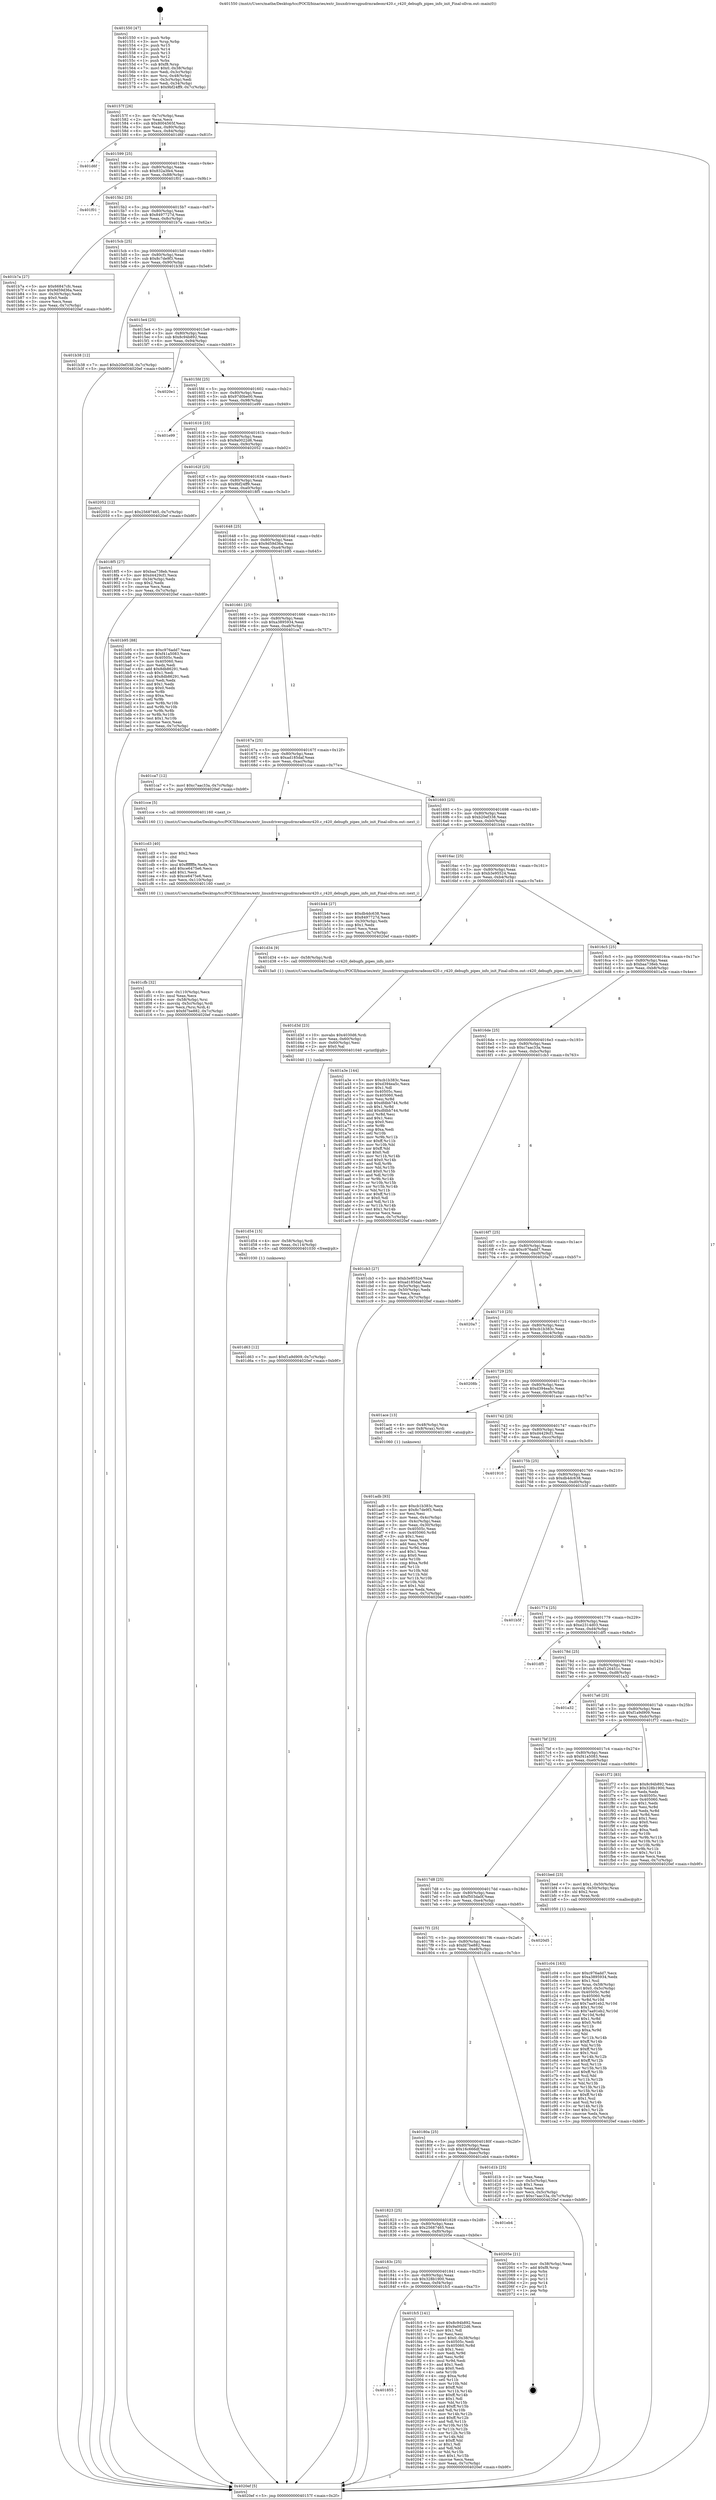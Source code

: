 digraph "0x401550" {
  label = "0x401550 (/mnt/c/Users/mathe/Desktop/tcc/POCII/binaries/extr_linuxdriversgpudrmradeonr420.c_r420_debugfs_pipes_info_init_Final-ollvm.out::main(0))"
  labelloc = "t"
  node[shape=record]

  Entry [label="",width=0.3,height=0.3,shape=circle,fillcolor=black,style=filled]
  "0x40157f" [label="{
     0x40157f [26]\l
     | [instrs]\l
     &nbsp;&nbsp;0x40157f \<+3\>: mov -0x7c(%rbp),%eax\l
     &nbsp;&nbsp;0x401582 \<+2\>: mov %eax,%ecx\l
     &nbsp;&nbsp;0x401584 \<+6\>: sub $0x8004565f,%ecx\l
     &nbsp;&nbsp;0x40158a \<+3\>: mov %eax,-0x80(%rbp)\l
     &nbsp;&nbsp;0x40158d \<+6\>: mov %ecx,-0x84(%rbp)\l
     &nbsp;&nbsp;0x401593 \<+6\>: je 0000000000401d6f \<main+0x81f\>\l
  }"]
  "0x401d6f" [label="{
     0x401d6f\l
  }", style=dashed]
  "0x401599" [label="{
     0x401599 [25]\l
     | [instrs]\l
     &nbsp;&nbsp;0x401599 \<+5\>: jmp 000000000040159e \<main+0x4e\>\l
     &nbsp;&nbsp;0x40159e \<+3\>: mov -0x80(%rbp),%eax\l
     &nbsp;&nbsp;0x4015a1 \<+5\>: sub $0x832a3fe4,%eax\l
     &nbsp;&nbsp;0x4015a6 \<+6\>: mov %eax,-0x88(%rbp)\l
     &nbsp;&nbsp;0x4015ac \<+6\>: je 0000000000401f01 \<main+0x9b1\>\l
  }"]
  Exit [label="",width=0.3,height=0.3,shape=circle,fillcolor=black,style=filled,peripheries=2]
  "0x401f01" [label="{
     0x401f01\l
  }", style=dashed]
  "0x4015b2" [label="{
     0x4015b2 [25]\l
     | [instrs]\l
     &nbsp;&nbsp;0x4015b2 \<+5\>: jmp 00000000004015b7 \<main+0x67\>\l
     &nbsp;&nbsp;0x4015b7 \<+3\>: mov -0x80(%rbp),%eax\l
     &nbsp;&nbsp;0x4015ba \<+5\>: sub $0x8497727d,%eax\l
     &nbsp;&nbsp;0x4015bf \<+6\>: mov %eax,-0x8c(%rbp)\l
     &nbsp;&nbsp;0x4015c5 \<+6\>: je 0000000000401b7a \<main+0x62a\>\l
  }"]
  "0x401855" [label="{
     0x401855\l
  }", style=dashed]
  "0x401b7a" [label="{
     0x401b7a [27]\l
     | [instrs]\l
     &nbsp;&nbsp;0x401b7a \<+5\>: mov $0x66847cfc,%eax\l
     &nbsp;&nbsp;0x401b7f \<+5\>: mov $0x9d59d36a,%ecx\l
     &nbsp;&nbsp;0x401b84 \<+3\>: mov -0x30(%rbp),%edx\l
     &nbsp;&nbsp;0x401b87 \<+3\>: cmp $0x0,%edx\l
     &nbsp;&nbsp;0x401b8a \<+3\>: cmove %ecx,%eax\l
     &nbsp;&nbsp;0x401b8d \<+3\>: mov %eax,-0x7c(%rbp)\l
     &nbsp;&nbsp;0x401b90 \<+5\>: jmp 00000000004020ef \<main+0xb9f\>\l
  }"]
  "0x4015cb" [label="{
     0x4015cb [25]\l
     | [instrs]\l
     &nbsp;&nbsp;0x4015cb \<+5\>: jmp 00000000004015d0 \<main+0x80\>\l
     &nbsp;&nbsp;0x4015d0 \<+3\>: mov -0x80(%rbp),%eax\l
     &nbsp;&nbsp;0x4015d3 \<+5\>: sub $0x8c7de9f3,%eax\l
     &nbsp;&nbsp;0x4015d8 \<+6\>: mov %eax,-0x90(%rbp)\l
     &nbsp;&nbsp;0x4015de \<+6\>: je 0000000000401b38 \<main+0x5e8\>\l
  }"]
  "0x401fc5" [label="{
     0x401fc5 [141]\l
     | [instrs]\l
     &nbsp;&nbsp;0x401fc5 \<+5\>: mov $0x8c94b892,%eax\l
     &nbsp;&nbsp;0x401fca \<+5\>: mov $0x9a0022d6,%ecx\l
     &nbsp;&nbsp;0x401fcf \<+2\>: mov $0x1,%dl\l
     &nbsp;&nbsp;0x401fd1 \<+2\>: xor %esi,%esi\l
     &nbsp;&nbsp;0x401fd3 \<+7\>: movl $0x0,-0x38(%rbp)\l
     &nbsp;&nbsp;0x401fda \<+7\>: mov 0x40505c,%edi\l
     &nbsp;&nbsp;0x401fe1 \<+8\>: mov 0x405060,%r8d\l
     &nbsp;&nbsp;0x401fe9 \<+3\>: sub $0x1,%esi\l
     &nbsp;&nbsp;0x401fec \<+3\>: mov %edi,%r9d\l
     &nbsp;&nbsp;0x401fef \<+3\>: add %esi,%r9d\l
     &nbsp;&nbsp;0x401ff2 \<+4\>: imul %r9d,%edi\l
     &nbsp;&nbsp;0x401ff6 \<+3\>: and $0x1,%edi\l
     &nbsp;&nbsp;0x401ff9 \<+3\>: cmp $0x0,%edi\l
     &nbsp;&nbsp;0x401ffc \<+4\>: sete %r10b\l
     &nbsp;&nbsp;0x402000 \<+4\>: cmp $0xa,%r8d\l
     &nbsp;&nbsp;0x402004 \<+4\>: setl %r11b\l
     &nbsp;&nbsp;0x402008 \<+3\>: mov %r10b,%bl\l
     &nbsp;&nbsp;0x40200b \<+3\>: xor $0xff,%bl\l
     &nbsp;&nbsp;0x40200e \<+3\>: mov %r11b,%r14b\l
     &nbsp;&nbsp;0x402011 \<+4\>: xor $0xff,%r14b\l
     &nbsp;&nbsp;0x402015 \<+3\>: xor $0x1,%dl\l
     &nbsp;&nbsp;0x402018 \<+3\>: mov %bl,%r15b\l
     &nbsp;&nbsp;0x40201b \<+4\>: and $0xff,%r15b\l
     &nbsp;&nbsp;0x40201f \<+3\>: and %dl,%r10b\l
     &nbsp;&nbsp;0x402022 \<+3\>: mov %r14b,%r12b\l
     &nbsp;&nbsp;0x402025 \<+4\>: and $0xff,%r12b\l
     &nbsp;&nbsp;0x402029 \<+3\>: and %dl,%r11b\l
     &nbsp;&nbsp;0x40202c \<+3\>: or %r10b,%r15b\l
     &nbsp;&nbsp;0x40202f \<+3\>: or %r11b,%r12b\l
     &nbsp;&nbsp;0x402032 \<+3\>: xor %r12b,%r15b\l
     &nbsp;&nbsp;0x402035 \<+3\>: or %r14b,%bl\l
     &nbsp;&nbsp;0x402038 \<+3\>: xor $0xff,%bl\l
     &nbsp;&nbsp;0x40203b \<+3\>: or $0x1,%dl\l
     &nbsp;&nbsp;0x40203e \<+2\>: and %dl,%bl\l
     &nbsp;&nbsp;0x402040 \<+3\>: or %bl,%r15b\l
     &nbsp;&nbsp;0x402043 \<+4\>: test $0x1,%r15b\l
     &nbsp;&nbsp;0x402047 \<+3\>: cmovne %ecx,%eax\l
     &nbsp;&nbsp;0x40204a \<+3\>: mov %eax,-0x7c(%rbp)\l
     &nbsp;&nbsp;0x40204d \<+5\>: jmp 00000000004020ef \<main+0xb9f\>\l
  }"]
  "0x401b38" [label="{
     0x401b38 [12]\l
     | [instrs]\l
     &nbsp;&nbsp;0x401b38 \<+7\>: movl $0xb20ef338,-0x7c(%rbp)\l
     &nbsp;&nbsp;0x401b3f \<+5\>: jmp 00000000004020ef \<main+0xb9f\>\l
  }"]
  "0x4015e4" [label="{
     0x4015e4 [25]\l
     | [instrs]\l
     &nbsp;&nbsp;0x4015e4 \<+5\>: jmp 00000000004015e9 \<main+0x99\>\l
     &nbsp;&nbsp;0x4015e9 \<+3\>: mov -0x80(%rbp),%eax\l
     &nbsp;&nbsp;0x4015ec \<+5\>: sub $0x8c94b892,%eax\l
     &nbsp;&nbsp;0x4015f1 \<+6\>: mov %eax,-0x94(%rbp)\l
     &nbsp;&nbsp;0x4015f7 \<+6\>: je 00000000004020e1 \<main+0xb91\>\l
  }"]
  "0x40183c" [label="{
     0x40183c [25]\l
     | [instrs]\l
     &nbsp;&nbsp;0x40183c \<+5\>: jmp 0000000000401841 \<main+0x2f1\>\l
     &nbsp;&nbsp;0x401841 \<+3\>: mov -0x80(%rbp),%eax\l
     &nbsp;&nbsp;0x401844 \<+5\>: sub $0x328b1900,%eax\l
     &nbsp;&nbsp;0x401849 \<+6\>: mov %eax,-0xf4(%rbp)\l
     &nbsp;&nbsp;0x40184f \<+6\>: je 0000000000401fc5 \<main+0xa75\>\l
  }"]
  "0x4020e1" [label="{
     0x4020e1\l
  }", style=dashed]
  "0x4015fd" [label="{
     0x4015fd [25]\l
     | [instrs]\l
     &nbsp;&nbsp;0x4015fd \<+5\>: jmp 0000000000401602 \<main+0xb2\>\l
     &nbsp;&nbsp;0x401602 \<+3\>: mov -0x80(%rbp),%eax\l
     &nbsp;&nbsp;0x401605 \<+5\>: sub $0x97d0be00,%eax\l
     &nbsp;&nbsp;0x40160a \<+6\>: mov %eax,-0x98(%rbp)\l
     &nbsp;&nbsp;0x401610 \<+6\>: je 0000000000401e99 \<main+0x949\>\l
  }"]
  "0x40205e" [label="{
     0x40205e [21]\l
     | [instrs]\l
     &nbsp;&nbsp;0x40205e \<+3\>: mov -0x38(%rbp),%eax\l
     &nbsp;&nbsp;0x402061 \<+7\>: add $0xf8,%rsp\l
     &nbsp;&nbsp;0x402068 \<+1\>: pop %rbx\l
     &nbsp;&nbsp;0x402069 \<+2\>: pop %r12\l
     &nbsp;&nbsp;0x40206b \<+2\>: pop %r13\l
     &nbsp;&nbsp;0x40206d \<+2\>: pop %r14\l
     &nbsp;&nbsp;0x40206f \<+2\>: pop %r15\l
     &nbsp;&nbsp;0x402071 \<+1\>: pop %rbp\l
     &nbsp;&nbsp;0x402072 \<+1\>: ret\l
  }"]
  "0x401e99" [label="{
     0x401e99\l
  }", style=dashed]
  "0x401616" [label="{
     0x401616 [25]\l
     | [instrs]\l
     &nbsp;&nbsp;0x401616 \<+5\>: jmp 000000000040161b \<main+0xcb\>\l
     &nbsp;&nbsp;0x40161b \<+3\>: mov -0x80(%rbp),%eax\l
     &nbsp;&nbsp;0x40161e \<+5\>: sub $0x9a0022d6,%eax\l
     &nbsp;&nbsp;0x401623 \<+6\>: mov %eax,-0x9c(%rbp)\l
     &nbsp;&nbsp;0x401629 \<+6\>: je 0000000000402052 \<main+0xb02\>\l
  }"]
  "0x401823" [label="{
     0x401823 [25]\l
     | [instrs]\l
     &nbsp;&nbsp;0x401823 \<+5\>: jmp 0000000000401828 \<main+0x2d8\>\l
     &nbsp;&nbsp;0x401828 \<+3\>: mov -0x80(%rbp),%eax\l
     &nbsp;&nbsp;0x40182b \<+5\>: sub $0x25687465,%eax\l
     &nbsp;&nbsp;0x401830 \<+6\>: mov %eax,-0xf0(%rbp)\l
     &nbsp;&nbsp;0x401836 \<+6\>: je 000000000040205e \<main+0xb0e\>\l
  }"]
  "0x402052" [label="{
     0x402052 [12]\l
     | [instrs]\l
     &nbsp;&nbsp;0x402052 \<+7\>: movl $0x25687465,-0x7c(%rbp)\l
     &nbsp;&nbsp;0x402059 \<+5\>: jmp 00000000004020ef \<main+0xb9f\>\l
  }"]
  "0x40162f" [label="{
     0x40162f [25]\l
     | [instrs]\l
     &nbsp;&nbsp;0x40162f \<+5\>: jmp 0000000000401634 \<main+0xe4\>\l
     &nbsp;&nbsp;0x401634 \<+3\>: mov -0x80(%rbp),%eax\l
     &nbsp;&nbsp;0x401637 \<+5\>: sub $0x9bf24ff9,%eax\l
     &nbsp;&nbsp;0x40163c \<+6\>: mov %eax,-0xa0(%rbp)\l
     &nbsp;&nbsp;0x401642 \<+6\>: je 00000000004018f5 \<main+0x3a5\>\l
  }"]
  "0x401eb4" [label="{
     0x401eb4\l
  }", style=dashed]
  "0x4018f5" [label="{
     0x4018f5 [27]\l
     | [instrs]\l
     &nbsp;&nbsp;0x4018f5 \<+5\>: mov $0xbaa738eb,%eax\l
     &nbsp;&nbsp;0x4018fa \<+5\>: mov $0xd4429cf1,%ecx\l
     &nbsp;&nbsp;0x4018ff \<+3\>: mov -0x34(%rbp),%edx\l
     &nbsp;&nbsp;0x401902 \<+3\>: cmp $0x2,%edx\l
     &nbsp;&nbsp;0x401905 \<+3\>: cmovne %ecx,%eax\l
     &nbsp;&nbsp;0x401908 \<+3\>: mov %eax,-0x7c(%rbp)\l
     &nbsp;&nbsp;0x40190b \<+5\>: jmp 00000000004020ef \<main+0xb9f\>\l
  }"]
  "0x401648" [label="{
     0x401648 [25]\l
     | [instrs]\l
     &nbsp;&nbsp;0x401648 \<+5\>: jmp 000000000040164d \<main+0xfd\>\l
     &nbsp;&nbsp;0x40164d \<+3\>: mov -0x80(%rbp),%eax\l
     &nbsp;&nbsp;0x401650 \<+5\>: sub $0x9d59d36a,%eax\l
     &nbsp;&nbsp;0x401655 \<+6\>: mov %eax,-0xa4(%rbp)\l
     &nbsp;&nbsp;0x40165b \<+6\>: je 0000000000401b95 \<main+0x645\>\l
  }"]
  "0x4020ef" [label="{
     0x4020ef [5]\l
     | [instrs]\l
     &nbsp;&nbsp;0x4020ef \<+5\>: jmp 000000000040157f \<main+0x2f\>\l
  }"]
  "0x401550" [label="{
     0x401550 [47]\l
     | [instrs]\l
     &nbsp;&nbsp;0x401550 \<+1\>: push %rbp\l
     &nbsp;&nbsp;0x401551 \<+3\>: mov %rsp,%rbp\l
     &nbsp;&nbsp;0x401554 \<+2\>: push %r15\l
     &nbsp;&nbsp;0x401556 \<+2\>: push %r14\l
     &nbsp;&nbsp;0x401558 \<+2\>: push %r13\l
     &nbsp;&nbsp;0x40155a \<+2\>: push %r12\l
     &nbsp;&nbsp;0x40155c \<+1\>: push %rbx\l
     &nbsp;&nbsp;0x40155d \<+7\>: sub $0xf8,%rsp\l
     &nbsp;&nbsp;0x401564 \<+7\>: movl $0x0,-0x38(%rbp)\l
     &nbsp;&nbsp;0x40156b \<+3\>: mov %edi,-0x3c(%rbp)\l
     &nbsp;&nbsp;0x40156e \<+4\>: mov %rsi,-0x48(%rbp)\l
     &nbsp;&nbsp;0x401572 \<+3\>: mov -0x3c(%rbp),%edi\l
     &nbsp;&nbsp;0x401575 \<+3\>: mov %edi,-0x34(%rbp)\l
     &nbsp;&nbsp;0x401578 \<+7\>: movl $0x9bf24ff9,-0x7c(%rbp)\l
  }"]
  "0x401d63" [label="{
     0x401d63 [12]\l
     | [instrs]\l
     &nbsp;&nbsp;0x401d63 \<+7\>: movl $0xf1a9d909,-0x7c(%rbp)\l
     &nbsp;&nbsp;0x401d6a \<+5\>: jmp 00000000004020ef \<main+0xb9f\>\l
  }"]
  "0x401b95" [label="{
     0x401b95 [88]\l
     | [instrs]\l
     &nbsp;&nbsp;0x401b95 \<+5\>: mov $0xc976add7,%eax\l
     &nbsp;&nbsp;0x401b9a \<+5\>: mov $0xf41a5083,%ecx\l
     &nbsp;&nbsp;0x401b9f \<+7\>: mov 0x40505c,%edx\l
     &nbsp;&nbsp;0x401ba6 \<+7\>: mov 0x405060,%esi\l
     &nbsp;&nbsp;0x401bad \<+2\>: mov %edx,%edi\l
     &nbsp;&nbsp;0x401baf \<+6\>: add $0x8db86291,%edi\l
     &nbsp;&nbsp;0x401bb5 \<+3\>: sub $0x1,%edi\l
     &nbsp;&nbsp;0x401bb8 \<+6\>: sub $0x8db86291,%edi\l
     &nbsp;&nbsp;0x401bbe \<+3\>: imul %edi,%edx\l
     &nbsp;&nbsp;0x401bc1 \<+3\>: and $0x1,%edx\l
     &nbsp;&nbsp;0x401bc4 \<+3\>: cmp $0x0,%edx\l
     &nbsp;&nbsp;0x401bc7 \<+4\>: sete %r8b\l
     &nbsp;&nbsp;0x401bcb \<+3\>: cmp $0xa,%esi\l
     &nbsp;&nbsp;0x401bce \<+4\>: setl %r9b\l
     &nbsp;&nbsp;0x401bd2 \<+3\>: mov %r8b,%r10b\l
     &nbsp;&nbsp;0x401bd5 \<+3\>: and %r9b,%r10b\l
     &nbsp;&nbsp;0x401bd8 \<+3\>: xor %r9b,%r8b\l
     &nbsp;&nbsp;0x401bdb \<+3\>: or %r8b,%r10b\l
     &nbsp;&nbsp;0x401bde \<+4\>: test $0x1,%r10b\l
     &nbsp;&nbsp;0x401be2 \<+3\>: cmovne %ecx,%eax\l
     &nbsp;&nbsp;0x401be5 \<+3\>: mov %eax,-0x7c(%rbp)\l
     &nbsp;&nbsp;0x401be8 \<+5\>: jmp 00000000004020ef \<main+0xb9f\>\l
  }"]
  "0x401661" [label="{
     0x401661 [25]\l
     | [instrs]\l
     &nbsp;&nbsp;0x401661 \<+5\>: jmp 0000000000401666 \<main+0x116\>\l
     &nbsp;&nbsp;0x401666 \<+3\>: mov -0x80(%rbp),%eax\l
     &nbsp;&nbsp;0x401669 \<+5\>: sub $0xa3895934,%eax\l
     &nbsp;&nbsp;0x40166e \<+6\>: mov %eax,-0xa8(%rbp)\l
     &nbsp;&nbsp;0x401674 \<+6\>: je 0000000000401ca7 \<main+0x757\>\l
  }"]
  "0x401d54" [label="{
     0x401d54 [15]\l
     | [instrs]\l
     &nbsp;&nbsp;0x401d54 \<+4\>: mov -0x58(%rbp),%rdi\l
     &nbsp;&nbsp;0x401d58 \<+6\>: mov %eax,-0x114(%rbp)\l
     &nbsp;&nbsp;0x401d5e \<+5\>: call 0000000000401030 \<free@plt\>\l
     | [calls]\l
     &nbsp;&nbsp;0x401030 \{1\} (unknown)\l
  }"]
  "0x401ca7" [label="{
     0x401ca7 [12]\l
     | [instrs]\l
     &nbsp;&nbsp;0x401ca7 \<+7\>: movl $0xc7aac33a,-0x7c(%rbp)\l
     &nbsp;&nbsp;0x401cae \<+5\>: jmp 00000000004020ef \<main+0xb9f\>\l
  }"]
  "0x40167a" [label="{
     0x40167a [25]\l
     | [instrs]\l
     &nbsp;&nbsp;0x40167a \<+5\>: jmp 000000000040167f \<main+0x12f\>\l
     &nbsp;&nbsp;0x40167f \<+3\>: mov -0x80(%rbp),%eax\l
     &nbsp;&nbsp;0x401682 \<+5\>: sub $0xad185daf,%eax\l
     &nbsp;&nbsp;0x401687 \<+6\>: mov %eax,-0xac(%rbp)\l
     &nbsp;&nbsp;0x40168d \<+6\>: je 0000000000401cce \<main+0x77e\>\l
  }"]
  "0x401d3d" [label="{
     0x401d3d [23]\l
     | [instrs]\l
     &nbsp;&nbsp;0x401d3d \<+10\>: movabs $0x4030d6,%rdi\l
     &nbsp;&nbsp;0x401d47 \<+3\>: mov %eax,-0x60(%rbp)\l
     &nbsp;&nbsp;0x401d4a \<+3\>: mov -0x60(%rbp),%esi\l
     &nbsp;&nbsp;0x401d4d \<+2\>: mov $0x0,%al\l
     &nbsp;&nbsp;0x401d4f \<+5\>: call 0000000000401040 \<printf@plt\>\l
     | [calls]\l
     &nbsp;&nbsp;0x401040 \{1\} (unknown)\l
  }"]
  "0x401cce" [label="{
     0x401cce [5]\l
     | [instrs]\l
     &nbsp;&nbsp;0x401cce \<+5\>: call 0000000000401160 \<next_i\>\l
     | [calls]\l
     &nbsp;&nbsp;0x401160 \{1\} (/mnt/c/Users/mathe/Desktop/tcc/POCII/binaries/extr_linuxdriversgpudrmradeonr420.c_r420_debugfs_pipes_info_init_Final-ollvm.out::next_i)\l
  }"]
  "0x401693" [label="{
     0x401693 [25]\l
     | [instrs]\l
     &nbsp;&nbsp;0x401693 \<+5\>: jmp 0000000000401698 \<main+0x148\>\l
     &nbsp;&nbsp;0x401698 \<+3\>: mov -0x80(%rbp),%eax\l
     &nbsp;&nbsp;0x40169b \<+5\>: sub $0xb20ef338,%eax\l
     &nbsp;&nbsp;0x4016a0 \<+6\>: mov %eax,-0xb0(%rbp)\l
     &nbsp;&nbsp;0x4016a6 \<+6\>: je 0000000000401b44 \<main+0x5f4\>\l
  }"]
  "0x40180a" [label="{
     0x40180a [25]\l
     | [instrs]\l
     &nbsp;&nbsp;0x40180a \<+5\>: jmp 000000000040180f \<main+0x2bf\>\l
     &nbsp;&nbsp;0x40180f \<+3\>: mov -0x80(%rbp),%eax\l
     &nbsp;&nbsp;0x401812 \<+5\>: sub $0x16c666df,%eax\l
     &nbsp;&nbsp;0x401817 \<+6\>: mov %eax,-0xec(%rbp)\l
     &nbsp;&nbsp;0x40181d \<+6\>: je 0000000000401eb4 \<main+0x964\>\l
  }"]
  "0x401b44" [label="{
     0x401b44 [27]\l
     | [instrs]\l
     &nbsp;&nbsp;0x401b44 \<+5\>: mov $0xdb4dc638,%eax\l
     &nbsp;&nbsp;0x401b49 \<+5\>: mov $0x8497727d,%ecx\l
     &nbsp;&nbsp;0x401b4e \<+3\>: mov -0x30(%rbp),%edx\l
     &nbsp;&nbsp;0x401b51 \<+3\>: cmp $0x1,%edx\l
     &nbsp;&nbsp;0x401b54 \<+3\>: cmovl %ecx,%eax\l
     &nbsp;&nbsp;0x401b57 \<+3\>: mov %eax,-0x7c(%rbp)\l
     &nbsp;&nbsp;0x401b5a \<+5\>: jmp 00000000004020ef \<main+0xb9f\>\l
  }"]
  "0x4016ac" [label="{
     0x4016ac [25]\l
     | [instrs]\l
     &nbsp;&nbsp;0x4016ac \<+5\>: jmp 00000000004016b1 \<main+0x161\>\l
     &nbsp;&nbsp;0x4016b1 \<+3\>: mov -0x80(%rbp),%eax\l
     &nbsp;&nbsp;0x4016b4 \<+5\>: sub $0xb3e95524,%eax\l
     &nbsp;&nbsp;0x4016b9 \<+6\>: mov %eax,-0xb4(%rbp)\l
     &nbsp;&nbsp;0x4016bf \<+6\>: je 0000000000401d34 \<main+0x7e4\>\l
  }"]
  "0x401d1b" [label="{
     0x401d1b [25]\l
     | [instrs]\l
     &nbsp;&nbsp;0x401d1b \<+2\>: xor %eax,%eax\l
     &nbsp;&nbsp;0x401d1d \<+3\>: mov -0x5c(%rbp),%ecx\l
     &nbsp;&nbsp;0x401d20 \<+3\>: sub $0x1,%eax\l
     &nbsp;&nbsp;0x401d23 \<+2\>: sub %eax,%ecx\l
     &nbsp;&nbsp;0x401d25 \<+3\>: mov %ecx,-0x5c(%rbp)\l
     &nbsp;&nbsp;0x401d28 \<+7\>: movl $0xc7aac33a,-0x7c(%rbp)\l
     &nbsp;&nbsp;0x401d2f \<+5\>: jmp 00000000004020ef \<main+0xb9f\>\l
  }"]
  "0x401d34" [label="{
     0x401d34 [9]\l
     | [instrs]\l
     &nbsp;&nbsp;0x401d34 \<+4\>: mov -0x58(%rbp),%rdi\l
     &nbsp;&nbsp;0x401d38 \<+5\>: call 00000000004013a0 \<r420_debugfs_pipes_info_init\>\l
     | [calls]\l
     &nbsp;&nbsp;0x4013a0 \{1\} (/mnt/c/Users/mathe/Desktop/tcc/POCII/binaries/extr_linuxdriversgpudrmradeonr420.c_r420_debugfs_pipes_info_init_Final-ollvm.out::r420_debugfs_pipes_info_init)\l
  }"]
  "0x4016c5" [label="{
     0x4016c5 [25]\l
     | [instrs]\l
     &nbsp;&nbsp;0x4016c5 \<+5\>: jmp 00000000004016ca \<main+0x17a\>\l
     &nbsp;&nbsp;0x4016ca \<+3\>: mov -0x80(%rbp),%eax\l
     &nbsp;&nbsp;0x4016cd \<+5\>: sub $0xbaa738eb,%eax\l
     &nbsp;&nbsp;0x4016d2 \<+6\>: mov %eax,-0xb8(%rbp)\l
     &nbsp;&nbsp;0x4016d8 \<+6\>: je 0000000000401a3e \<main+0x4ee\>\l
  }"]
  "0x4017f1" [label="{
     0x4017f1 [25]\l
     | [instrs]\l
     &nbsp;&nbsp;0x4017f1 \<+5\>: jmp 00000000004017f6 \<main+0x2a6\>\l
     &nbsp;&nbsp;0x4017f6 \<+3\>: mov -0x80(%rbp),%eax\l
     &nbsp;&nbsp;0x4017f9 \<+5\>: sub $0xfd7be882,%eax\l
     &nbsp;&nbsp;0x4017fe \<+6\>: mov %eax,-0xe8(%rbp)\l
     &nbsp;&nbsp;0x401804 \<+6\>: je 0000000000401d1b \<main+0x7cb\>\l
  }"]
  "0x401a3e" [label="{
     0x401a3e [144]\l
     | [instrs]\l
     &nbsp;&nbsp;0x401a3e \<+5\>: mov $0xcb1b383c,%eax\l
     &nbsp;&nbsp;0x401a43 \<+5\>: mov $0xd394ea5c,%ecx\l
     &nbsp;&nbsp;0x401a48 \<+2\>: mov $0x1,%dl\l
     &nbsp;&nbsp;0x401a4a \<+7\>: mov 0x40505c,%esi\l
     &nbsp;&nbsp;0x401a51 \<+7\>: mov 0x405060,%edi\l
     &nbsp;&nbsp;0x401a58 \<+3\>: mov %esi,%r8d\l
     &nbsp;&nbsp;0x401a5b \<+7\>: sub $0xdfdbb744,%r8d\l
     &nbsp;&nbsp;0x401a62 \<+4\>: sub $0x1,%r8d\l
     &nbsp;&nbsp;0x401a66 \<+7\>: add $0xdfdbb744,%r8d\l
     &nbsp;&nbsp;0x401a6d \<+4\>: imul %r8d,%esi\l
     &nbsp;&nbsp;0x401a71 \<+3\>: and $0x1,%esi\l
     &nbsp;&nbsp;0x401a74 \<+3\>: cmp $0x0,%esi\l
     &nbsp;&nbsp;0x401a77 \<+4\>: sete %r9b\l
     &nbsp;&nbsp;0x401a7b \<+3\>: cmp $0xa,%edi\l
     &nbsp;&nbsp;0x401a7e \<+4\>: setl %r10b\l
     &nbsp;&nbsp;0x401a82 \<+3\>: mov %r9b,%r11b\l
     &nbsp;&nbsp;0x401a85 \<+4\>: xor $0xff,%r11b\l
     &nbsp;&nbsp;0x401a89 \<+3\>: mov %r10b,%bl\l
     &nbsp;&nbsp;0x401a8c \<+3\>: xor $0xff,%bl\l
     &nbsp;&nbsp;0x401a8f \<+3\>: xor $0x0,%dl\l
     &nbsp;&nbsp;0x401a92 \<+3\>: mov %r11b,%r14b\l
     &nbsp;&nbsp;0x401a95 \<+4\>: and $0x0,%r14b\l
     &nbsp;&nbsp;0x401a99 \<+3\>: and %dl,%r9b\l
     &nbsp;&nbsp;0x401a9c \<+3\>: mov %bl,%r15b\l
     &nbsp;&nbsp;0x401a9f \<+4\>: and $0x0,%r15b\l
     &nbsp;&nbsp;0x401aa3 \<+3\>: and %dl,%r10b\l
     &nbsp;&nbsp;0x401aa6 \<+3\>: or %r9b,%r14b\l
     &nbsp;&nbsp;0x401aa9 \<+3\>: or %r10b,%r15b\l
     &nbsp;&nbsp;0x401aac \<+3\>: xor %r15b,%r14b\l
     &nbsp;&nbsp;0x401aaf \<+3\>: or %bl,%r11b\l
     &nbsp;&nbsp;0x401ab2 \<+4\>: xor $0xff,%r11b\l
     &nbsp;&nbsp;0x401ab6 \<+3\>: or $0x0,%dl\l
     &nbsp;&nbsp;0x401ab9 \<+3\>: and %dl,%r11b\l
     &nbsp;&nbsp;0x401abc \<+3\>: or %r11b,%r14b\l
     &nbsp;&nbsp;0x401abf \<+4\>: test $0x1,%r14b\l
     &nbsp;&nbsp;0x401ac3 \<+3\>: cmovne %ecx,%eax\l
     &nbsp;&nbsp;0x401ac6 \<+3\>: mov %eax,-0x7c(%rbp)\l
     &nbsp;&nbsp;0x401ac9 \<+5\>: jmp 00000000004020ef \<main+0xb9f\>\l
  }"]
  "0x4016de" [label="{
     0x4016de [25]\l
     | [instrs]\l
     &nbsp;&nbsp;0x4016de \<+5\>: jmp 00000000004016e3 \<main+0x193\>\l
     &nbsp;&nbsp;0x4016e3 \<+3\>: mov -0x80(%rbp),%eax\l
     &nbsp;&nbsp;0x4016e6 \<+5\>: sub $0xc7aac33a,%eax\l
     &nbsp;&nbsp;0x4016eb \<+6\>: mov %eax,-0xbc(%rbp)\l
     &nbsp;&nbsp;0x4016f1 \<+6\>: je 0000000000401cb3 \<main+0x763\>\l
  }"]
  "0x4020d5" [label="{
     0x4020d5\l
  }", style=dashed]
  "0x401cb3" [label="{
     0x401cb3 [27]\l
     | [instrs]\l
     &nbsp;&nbsp;0x401cb3 \<+5\>: mov $0xb3e95524,%eax\l
     &nbsp;&nbsp;0x401cb8 \<+5\>: mov $0xad185daf,%ecx\l
     &nbsp;&nbsp;0x401cbd \<+3\>: mov -0x5c(%rbp),%edx\l
     &nbsp;&nbsp;0x401cc0 \<+3\>: cmp -0x50(%rbp),%edx\l
     &nbsp;&nbsp;0x401cc3 \<+3\>: cmovl %ecx,%eax\l
     &nbsp;&nbsp;0x401cc6 \<+3\>: mov %eax,-0x7c(%rbp)\l
     &nbsp;&nbsp;0x401cc9 \<+5\>: jmp 00000000004020ef \<main+0xb9f\>\l
  }"]
  "0x4016f7" [label="{
     0x4016f7 [25]\l
     | [instrs]\l
     &nbsp;&nbsp;0x4016f7 \<+5\>: jmp 00000000004016fc \<main+0x1ac\>\l
     &nbsp;&nbsp;0x4016fc \<+3\>: mov -0x80(%rbp),%eax\l
     &nbsp;&nbsp;0x4016ff \<+5\>: sub $0xc976add7,%eax\l
     &nbsp;&nbsp;0x401704 \<+6\>: mov %eax,-0xc0(%rbp)\l
     &nbsp;&nbsp;0x40170a \<+6\>: je 00000000004020a7 \<main+0xb57\>\l
  }"]
  "0x401cfb" [label="{
     0x401cfb [32]\l
     | [instrs]\l
     &nbsp;&nbsp;0x401cfb \<+6\>: mov -0x110(%rbp),%ecx\l
     &nbsp;&nbsp;0x401d01 \<+3\>: imul %eax,%ecx\l
     &nbsp;&nbsp;0x401d04 \<+4\>: mov -0x58(%rbp),%rsi\l
     &nbsp;&nbsp;0x401d08 \<+4\>: movslq -0x5c(%rbp),%rdi\l
     &nbsp;&nbsp;0x401d0c \<+3\>: mov %ecx,(%rsi,%rdi,4)\l
     &nbsp;&nbsp;0x401d0f \<+7\>: movl $0xfd7be882,-0x7c(%rbp)\l
     &nbsp;&nbsp;0x401d16 \<+5\>: jmp 00000000004020ef \<main+0xb9f\>\l
  }"]
  "0x4020a7" [label="{
     0x4020a7\l
  }", style=dashed]
  "0x401710" [label="{
     0x401710 [25]\l
     | [instrs]\l
     &nbsp;&nbsp;0x401710 \<+5\>: jmp 0000000000401715 \<main+0x1c5\>\l
     &nbsp;&nbsp;0x401715 \<+3\>: mov -0x80(%rbp),%eax\l
     &nbsp;&nbsp;0x401718 \<+5\>: sub $0xcb1b383c,%eax\l
     &nbsp;&nbsp;0x40171d \<+6\>: mov %eax,-0xc4(%rbp)\l
     &nbsp;&nbsp;0x401723 \<+6\>: je 000000000040208b \<main+0xb3b\>\l
  }"]
  "0x401cd3" [label="{
     0x401cd3 [40]\l
     | [instrs]\l
     &nbsp;&nbsp;0x401cd3 \<+5\>: mov $0x2,%ecx\l
     &nbsp;&nbsp;0x401cd8 \<+1\>: cltd\l
     &nbsp;&nbsp;0x401cd9 \<+2\>: idiv %ecx\l
     &nbsp;&nbsp;0x401cdb \<+6\>: imul $0xfffffffe,%edx,%ecx\l
     &nbsp;&nbsp;0x401ce1 \<+6\>: add $0xce6475e6,%ecx\l
     &nbsp;&nbsp;0x401ce7 \<+3\>: add $0x1,%ecx\l
     &nbsp;&nbsp;0x401cea \<+6\>: sub $0xce6475e6,%ecx\l
     &nbsp;&nbsp;0x401cf0 \<+6\>: mov %ecx,-0x110(%rbp)\l
     &nbsp;&nbsp;0x401cf6 \<+5\>: call 0000000000401160 \<next_i\>\l
     | [calls]\l
     &nbsp;&nbsp;0x401160 \{1\} (/mnt/c/Users/mathe/Desktop/tcc/POCII/binaries/extr_linuxdriversgpudrmradeonr420.c_r420_debugfs_pipes_info_init_Final-ollvm.out::next_i)\l
  }"]
  "0x40208b" [label="{
     0x40208b\l
  }", style=dashed]
  "0x401729" [label="{
     0x401729 [25]\l
     | [instrs]\l
     &nbsp;&nbsp;0x401729 \<+5\>: jmp 000000000040172e \<main+0x1de\>\l
     &nbsp;&nbsp;0x40172e \<+3\>: mov -0x80(%rbp),%eax\l
     &nbsp;&nbsp;0x401731 \<+5\>: sub $0xd394ea5c,%eax\l
     &nbsp;&nbsp;0x401736 \<+6\>: mov %eax,-0xc8(%rbp)\l
     &nbsp;&nbsp;0x40173c \<+6\>: je 0000000000401ace \<main+0x57e\>\l
  }"]
  "0x401c04" [label="{
     0x401c04 [163]\l
     | [instrs]\l
     &nbsp;&nbsp;0x401c04 \<+5\>: mov $0xc976add7,%ecx\l
     &nbsp;&nbsp;0x401c09 \<+5\>: mov $0xa3895934,%edx\l
     &nbsp;&nbsp;0x401c0e \<+3\>: mov $0x1,%sil\l
     &nbsp;&nbsp;0x401c11 \<+4\>: mov %rax,-0x58(%rbp)\l
     &nbsp;&nbsp;0x401c15 \<+7\>: movl $0x0,-0x5c(%rbp)\l
     &nbsp;&nbsp;0x401c1c \<+8\>: mov 0x40505c,%r8d\l
     &nbsp;&nbsp;0x401c24 \<+8\>: mov 0x405060,%r9d\l
     &nbsp;&nbsp;0x401c2c \<+3\>: mov %r8d,%r10d\l
     &nbsp;&nbsp;0x401c2f \<+7\>: add $0x7aa91eb2,%r10d\l
     &nbsp;&nbsp;0x401c36 \<+4\>: sub $0x1,%r10d\l
     &nbsp;&nbsp;0x401c3a \<+7\>: sub $0x7aa91eb2,%r10d\l
     &nbsp;&nbsp;0x401c41 \<+4\>: imul %r10d,%r8d\l
     &nbsp;&nbsp;0x401c45 \<+4\>: and $0x1,%r8d\l
     &nbsp;&nbsp;0x401c49 \<+4\>: cmp $0x0,%r8d\l
     &nbsp;&nbsp;0x401c4d \<+4\>: sete %r11b\l
     &nbsp;&nbsp;0x401c51 \<+4\>: cmp $0xa,%r9d\l
     &nbsp;&nbsp;0x401c55 \<+3\>: setl %bl\l
     &nbsp;&nbsp;0x401c58 \<+3\>: mov %r11b,%r14b\l
     &nbsp;&nbsp;0x401c5b \<+4\>: xor $0xff,%r14b\l
     &nbsp;&nbsp;0x401c5f \<+3\>: mov %bl,%r15b\l
     &nbsp;&nbsp;0x401c62 \<+4\>: xor $0xff,%r15b\l
     &nbsp;&nbsp;0x401c66 \<+4\>: xor $0x1,%sil\l
     &nbsp;&nbsp;0x401c6a \<+3\>: mov %r14b,%r12b\l
     &nbsp;&nbsp;0x401c6d \<+4\>: and $0xff,%r12b\l
     &nbsp;&nbsp;0x401c71 \<+3\>: and %sil,%r11b\l
     &nbsp;&nbsp;0x401c74 \<+3\>: mov %r15b,%r13b\l
     &nbsp;&nbsp;0x401c77 \<+4\>: and $0xff,%r13b\l
     &nbsp;&nbsp;0x401c7b \<+3\>: and %sil,%bl\l
     &nbsp;&nbsp;0x401c7e \<+3\>: or %r11b,%r12b\l
     &nbsp;&nbsp;0x401c81 \<+3\>: or %bl,%r13b\l
     &nbsp;&nbsp;0x401c84 \<+3\>: xor %r13b,%r12b\l
     &nbsp;&nbsp;0x401c87 \<+3\>: or %r15b,%r14b\l
     &nbsp;&nbsp;0x401c8a \<+4\>: xor $0xff,%r14b\l
     &nbsp;&nbsp;0x401c8e \<+4\>: or $0x1,%sil\l
     &nbsp;&nbsp;0x401c92 \<+3\>: and %sil,%r14b\l
     &nbsp;&nbsp;0x401c95 \<+3\>: or %r14b,%r12b\l
     &nbsp;&nbsp;0x401c98 \<+4\>: test $0x1,%r12b\l
     &nbsp;&nbsp;0x401c9c \<+3\>: cmovne %edx,%ecx\l
     &nbsp;&nbsp;0x401c9f \<+3\>: mov %ecx,-0x7c(%rbp)\l
     &nbsp;&nbsp;0x401ca2 \<+5\>: jmp 00000000004020ef \<main+0xb9f\>\l
  }"]
  "0x401ace" [label="{
     0x401ace [13]\l
     | [instrs]\l
     &nbsp;&nbsp;0x401ace \<+4\>: mov -0x48(%rbp),%rax\l
     &nbsp;&nbsp;0x401ad2 \<+4\>: mov 0x8(%rax),%rdi\l
     &nbsp;&nbsp;0x401ad6 \<+5\>: call 0000000000401060 \<atoi@plt\>\l
     | [calls]\l
     &nbsp;&nbsp;0x401060 \{1\} (unknown)\l
  }"]
  "0x401742" [label="{
     0x401742 [25]\l
     | [instrs]\l
     &nbsp;&nbsp;0x401742 \<+5\>: jmp 0000000000401747 \<main+0x1f7\>\l
     &nbsp;&nbsp;0x401747 \<+3\>: mov -0x80(%rbp),%eax\l
     &nbsp;&nbsp;0x40174a \<+5\>: sub $0xd4429cf1,%eax\l
     &nbsp;&nbsp;0x40174f \<+6\>: mov %eax,-0xcc(%rbp)\l
     &nbsp;&nbsp;0x401755 \<+6\>: je 0000000000401910 \<main+0x3c0\>\l
  }"]
  "0x401adb" [label="{
     0x401adb [93]\l
     | [instrs]\l
     &nbsp;&nbsp;0x401adb \<+5\>: mov $0xcb1b383c,%ecx\l
     &nbsp;&nbsp;0x401ae0 \<+5\>: mov $0x8c7de9f3,%edx\l
     &nbsp;&nbsp;0x401ae5 \<+2\>: xor %esi,%esi\l
     &nbsp;&nbsp;0x401ae7 \<+3\>: mov %eax,-0x4c(%rbp)\l
     &nbsp;&nbsp;0x401aea \<+3\>: mov -0x4c(%rbp),%eax\l
     &nbsp;&nbsp;0x401aed \<+3\>: mov %eax,-0x30(%rbp)\l
     &nbsp;&nbsp;0x401af0 \<+7\>: mov 0x40505c,%eax\l
     &nbsp;&nbsp;0x401af7 \<+8\>: mov 0x405060,%r8d\l
     &nbsp;&nbsp;0x401aff \<+3\>: sub $0x1,%esi\l
     &nbsp;&nbsp;0x401b02 \<+3\>: mov %eax,%r9d\l
     &nbsp;&nbsp;0x401b05 \<+3\>: add %esi,%r9d\l
     &nbsp;&nbsp;0x401b08 \<+4\>: imul %r9d,%eax\l
     &nbsp;&nbsp;0x401b0c \<+3\>: and $0x1,%eax\l
     &nbsp;&nbsp;0x401b0f \<+3\>: cmp $0x0,%eax\l
     &nbsp;&nbsp;0x401b12 \<+4\>: sete %r10b\l
     &nbsp;&nbsp;0x401b16 \<+4\>: cmp $0xa,%r8d\l
     &nbsp;&nbsp;0x401b1a \<+4\>: setl %r11b\l
     &nbsp;&nbsp;0x401b1e \<+3\>: mov %r10b,%bl\l
     &nbsp;&nbsp;0x401b21 \<+3\>: and %r11b,%bl\l
     &nbsp;&nbsp;0x401b24 \<+3\>: xor %r11b,%r10b\l
     &nbsp;&nbsp;0x401b27 \<+3\>: or %r10b,%bl\l
     &nbsp;&nbsp;0x401b2a \<+3\>: test $0x1,%bl\l
     &nbsp;&nbsp;0x401b2d \<+3\>: cmovne %edx,%ecx\l
     &nbsp;&nbsp;0x401b30 \<+3\>: mov %ecx,-0x7c(%rbp)\l
     &nbsp;&nbsp;0x401b33 \<+5\>: jmp 00000000004020ef \<main+0xb9f\>\l
  }"]
  "0x4017d8" [label="{
     0x4017d8 [25]\l
     | [instrs]\l
     &nbsp;&nbsp;0x4017d8 \<+5\>: jmp 00000000004017dd \<main+0x28d\>\l
     &nbsp;&nbsp;0x4017dd \<+3\>: mov -0x80(%rbp),%eax\l
     &nbsp;&nbsp;0x4017e0 \<+5\>: sub $0xf503da0f,%eax\l
     &nbsp;&nbsp;0x4017e5 \<+6\>: mov %eax,-0xe4(%rbp)\l
     &nbsp;&nbsp;0x4017eb \<+6\>: je 00000000004020d5 \<main+0xb85\>\l
  }"]
  "0x401910" [label="{
     0x401910\l
  }", style=dashed]
  "0x40175b" [label="{
     0x40175b [25]\l
     | [instrs]\l
     &nbsp;&nbsp;0x40175b \<+5\>: jmp 0000000000401760 \<main+0x210\>\l
     &nbsp;&nbsp;0x401760 \<+3\>: mov -0x80(%rbp),%eax\l
     &nbsp;&nbsp;0x401763 \<+5\>: sub $0xdb4dc638,%eax\l
     &nbsp;&nbsp;0x401768 \<+6\>: mov %eax,-0xd0(%rbp)\l
     &nbsp;&nbsp;0x40176e \<+6\>: je 0000000000401b5f \<main+0x60f\>\l
  }"]
  "0x401bed" [label="{
     0x401bed [23]\l
     | [instrs]\l
     &nbsp;&nbsp;0x401bed \<+7\>: movl $0x1,-0x50(%rbp)\l
     &nbsp;&nbsp;0x401bf4 \<+4\>: movslq -0x50(%rbp),%rax\l
     &nbsp;&nbsp;0x401bf8 \<+4\>: shl $0x2,%rax\l
     &nbsp;&nbsp;0x401bfc \<+3\>: mov %rax,%rdi\l
     &nbsp;&nbsp;0x401bff \<+5\>: call 0000000000401050 \<malloc@plt\>\l
     | [calls]\l
     &nbsp;&nbsp;0x401050 \{1\} (unknown)\l
  }"]
  "0x401b5f" [label="{
     0x401b5f\l
  }", style=dashed]
  "0x401774" [label="{
     0x401774 [25]\l
     | [instrs]\l
     &nbsp;&nbsp;0x401774 \<+5\>: jmp 0000000000401779 \<main+0x229\>\l
     &nbsp;&nbsp;0x401779 \<+3\>: mov -0x80(%rbp),%eax\l
     &nbsp;&nbsp;0x40177c \<+5\>: sub $0xe2314d03,%eax\l
     &nbsp;&nbsp;0x401781 \<+6\>: mov %eax,-0xd4(%rbp)\l
     &nbsp;&nbsp;0x401787 \<+6\>: je 0000000000401df5 \<main+0x8a5\>\l
  }"]
  "0x4017bf" [label="{
     0x4017bf [25]\l
     | [instrs]\l
     &nbsp;&nbsp;0x4017bf \<+5\>: jmp 00000000004017c4 \<main+0x274\>\l
     &nbsp;&nbsp;0x4017c4 \<+3\>: mov -0x80(%rbp),%eax\l
     &nbsp;&nbsp;0x4017c7 \<+5\>: sub $0xf41a5083,%eax\l
     &nbsp;&nbsp;0x4017cc \<+6\>: mov %eax,-0xe0(%rbp)\l
     &nbsp;&nbsp;0x4017d2 \<+6\>: je 0000000000401bed \<main+0x69d\>\l
  }"]
  "0x401df5" [label="{
     0x401df5\l
  }", style=dashed]
  "0x40178d" [label="{
     0x40178d [25]\l
     | [instrs]\l
     &nbsp;&nbsp;0x40178d \<+5\>: jmp 0000000000401792 \<main+0x242\>\l
     &nbsp;&nbsp;0x401792 \<+3\>: mov -0x80(%rbp),%eax\l
     &nbsp;&nbsp;0x401795 \<+5\>: sub $0xf126451c,%eax\l
     &nbsp;&nbsp;0x40179a \<+6\>: mov %eax,-0xd8(%rbp)\l
     &nbsp;&nbsp;0x4017a0 \<+6\>: je 0000000000401a32 \<main+0x4e2\>\l
  }"]
  "0x401f72" [label="{
     0x401f72 [83]\l
     | [instrs]\l
     &nbsp;&nbsp;0x401f72 \<+5\>: mov $0x8c94b892,%eax\l
     &nbsp;&nbsp;0x401f77 \<+5\>: mov $0x328b1900,%ecx\l
     &nbsp;&nbsp;0x401f7c \<+2\>: xor %edx,%edx\l
     &nbsp;&nbsp;0x401f7e \<+7\>: mov 0x40505c,%esi\l
     &nbsp;&nbsp;0x401f85 \<+7\>: mov 0x405060,%edi\l
     &nbsp;&nbsp;0x401f8c \<+3\>: sub $0x1,%edx\l
     &nbsp;&nbsp;0x401f8f \<+3\>: mov %esi,%r8d\l
     &nbsp;&nbsp;0x401f92 \<+3\>: add %edx,%r8d\l
     &nbsp;&nbsp;0x401f95 \<+4\>: imul %r8d,%esi\l
     &nbsp;&nbsp;0x401f99 \<+3\>: and $0x1,%esi\l
     &nbsp;&nbsp;0x401f9c \<+3\>: cmp $0x0,%esi\l
     &nbsp;&nbsp;0x401f9f \<+4\>: sete %r9b\l
     &nbsp;&nbsp;0x401fa3 \<+3\>: cmp $0xa,%edi\l
     &nbsp;&nbsp;0x401fa6 \<+4\>: setl %r10b\l
     &nbsp;&nbsp;0x401faa \<+3\>: mov %r9b,%r11b\l
     &nbsp;&nbsp;0x401fad \<+3\>: and %r10b,%r11b\l
     &nbsp;&nbsp;0x401fb0 \<+3\>: xor %r10b,%r9b\l
     &nbsp;&nbsp;0x401fb3 \<+3\>: or %r9b,%r11b\l
     &nbsp;&nbsp;0x401fb6 \<+4\>: test $0x1,%r11b\l
     &nbsp;&nbsp;0x401fba \<+3\>: cmovne %ecx,%eax\l
     &nbsp;&nbsp;0x401fbd \<+3\>: mov %eax,-0x7c(%rbp)\l
     &nbsp;&nbsp;0x401fc0 \<+5\>: jmp 00000000004020ef \<main+0xb9f\>\l
  }"]
  "0x401a32" [label="{
     0x401a32\l
  }", style=dashed]
  "0x4017a6" [label="{
     0x4017a6 [25]\l
     | [instrs]\l
     &nbsp;&nbsp;0x4017a6 \<+5\>: jmp 00000000004017ab \<main+0x25b\>\l
     &nbsp;&nbsp;0x4017ab \<+3\>: mov -0x80(%rbp),%eax\l
     &nbsp;&nbsp;0x4017ae \<+5\>: sub $0xf1a9d909,%eax\l
     &nbsp;&nbsp;0x4017b3 \<+6\>: mov %eax,-0xdc(%rbp)\l
     &nbsp;&nbsp;0x4017b9 \<+6\>: je 0000000000401f72 \<main+0xa22\>\l
  }"]
  Entry -> "0x401550" [label=" 1"]
  "0x40157f" -> "0x401d6f" [label=" 0"]
  "0x40157f" -> "0x401599" [label=" 18"]
  "0x40205e" -> Exit [label=" 1"]
  "0x401599" -> "0x401f01" [label=" 0"]
  "0x401599" -> "0x4015b2" [label=" 18"]
  "0x402052" -> "0x4020ef" [label=" 1"]
  "0x4015b2" -> "0x401b7a" [label=" 1"]
  "0x4015b2" -> "0x4015cb" [label=" 17"]
  "0x401fc5" -> "0x4020ef" [label=" 1"]
  "0x4015cb" -> "0x401b38" [label=" 1"]
  "0x4015cb" -> "0x4015e4" [label=" 16"]
  "0x40183c" -> "0x401855" [label=" 0"]
  "0x4015e4" -> "0x4020e1" [label=" 0"]
  "0x4015e4" -> "0x4015fd" [label=" 16"]
  "0x40183c" -> "0x401fc5" [label=" 1"]
  "0x4015fd" -> "0x401e99" [label=" 0"]
  "0x4015fd" -> "0x401616" [label=" 16"]
  "0x401823" -> "0x40183c" [label=" 1"]
  "0x401616" -> "0x402052" [label=" 1"]
  "0x401616" -> "0x40162f" [label=" 15"]
  "0x401823" -> "0x40205e" [label=" 1"]
  "0x40162f" -> "0x4018f5" [label=" 1"]
  "0x40162f" -> "0x401648" [label=" 14"]
  "0x4018f5" -> "0x4020ef" [label=" 1"]
  "0x401550" -> "0x40157f" [label=" 1"]
  "0x4020ef" -> "0x40157f" [label=" 17"]
  "0x40180a" -> "0x401823" [label=" 2"]
  "0x401648" -> "0x401b95" [label=" 1"]
  "0x401648" -> "0x401661" [label=" 13"]
  "0x40180a" -> "0x401eb4" [label=" 0"]
  "0x401661" -> "0x401ca7" [label=" 1"]
  "0x401661" -> "0x40167a" [label=" 12"]
  "0x401f72" -> "0x4020ef" [label=" 1"]
  "0x40167a" -> "0x401cce" [label=" 1"]
  "0x40167a" -> "0x401693" [label=" 11"]
  "0x401d63" -> "0x4020ef" [label=" 1"]
  "0x401693" -> "0x401b44" [label=" 1"]
  "0x401693" -> "0x4016ac" [label=" 10"]
  "0x401d54" -> "0x401d63" [label=" 1"]
  "0x4016ac" -> "0x401d34" [label=" 1"]
  "0x4016ac" -> "0x4016c5" [label=" 9"]
  "0x401d3d" -> "0x401d54" [label=" 1"]
  "0x4016c5" -> "0x401a3e" [label=" 1"]
  "0x4016c5" -> "0x4016de" [label=" 8"]
  "0x401a3e" -> "0x4020ef" [label=" 1"]
  "0x401d1b" -> "0x4020ef" [label=" 1"]
  "0x4016de" -> "0x401cb3" [label=" 2"]
  "0x4016de" -> "0x4016f7" [label=" 6"]
  "0x4017f1" -> "0x40180a" [label=" 2"]
  "0x4016f7" -> "0x4020a7" [label=" 0"]
  "0x4016f7" -> "0x401710" [label=" 6"]
  "0x401d34" -> "0x401d3d" [label=" 1"]
  "0x401710" -> "0x40208b" [label=" 0"]
  "0x401710" -> "0x401729" [label=" 6"]
  "0x4017d8" -> "0x4017f1" [label=" 3"]
  "0x401729" -> "0x401ace" [label=" 1"]
  "0x401729" -> "0x401742" [label=" 5"]
  "0x401ace" -> "0x401adb" [label=" 1"]
  "0x401adb" -> "0x4020ef" [label=" 1"]
  "0x401b38" -> "0x4020ef" [label=" 1"]
  "0x401b44" -> "0x4020ef" [label=" 1"]
  "0x401b7a" -> "0x4020ef" [label=" 1"]
  "0x401b95" -> "0x4020ef" [label=" 1"]
  "0x4017d8" -> "0x4020d5" [label=" 0"]
  "0x401742" -> "0x401910" [label=" 0"]
  "0x401742" -> "0x40175b" [label=" 5"]
  "0x4017f1" -> "0x401d1b" [label=" 1"]
  "0x40175b" -> "0x401b5f" [label=" 0"]
  "0x40175b" -> "0x401774" [label=" 5"]
  "0x401cfb" -> "0x4020ef" [label=" 1"]
  "0x401774" -> "0x401df5" [label=" 0"]
  "0x401774" -> "0x40178d" [label=" 5"]
  "0x401cce" -> "0x401cd3" [label=" 1"]
  "0x40178d" -> "0x401a32" [label=" 0"]
  "0x40178d" -> "0x4017a6" [label=" 5"]
  "0x401cb3" -> "0x4020ef" [label=" 2"]
  "0x4017a6" -> "0x401f72" [label=" 1"]
  "0x4017a6" -> "0x4017bf" [label=" 4"]
  "0x401cd3" -> "0x401cfb" [label=" 1"]
  "0x4017bf" -> "0x401bed" [label=" 1"]
  "0x4017bf" -> "0x4017d8" [label=" 3"]
  "0x401bed" -> "0x401c04" [label=" 1"]
  "0x401c04" -> "0x4020ef" [label=" 1"]
  "0x401ca7" -> "0x4020ef" [label=" 1"]
}
